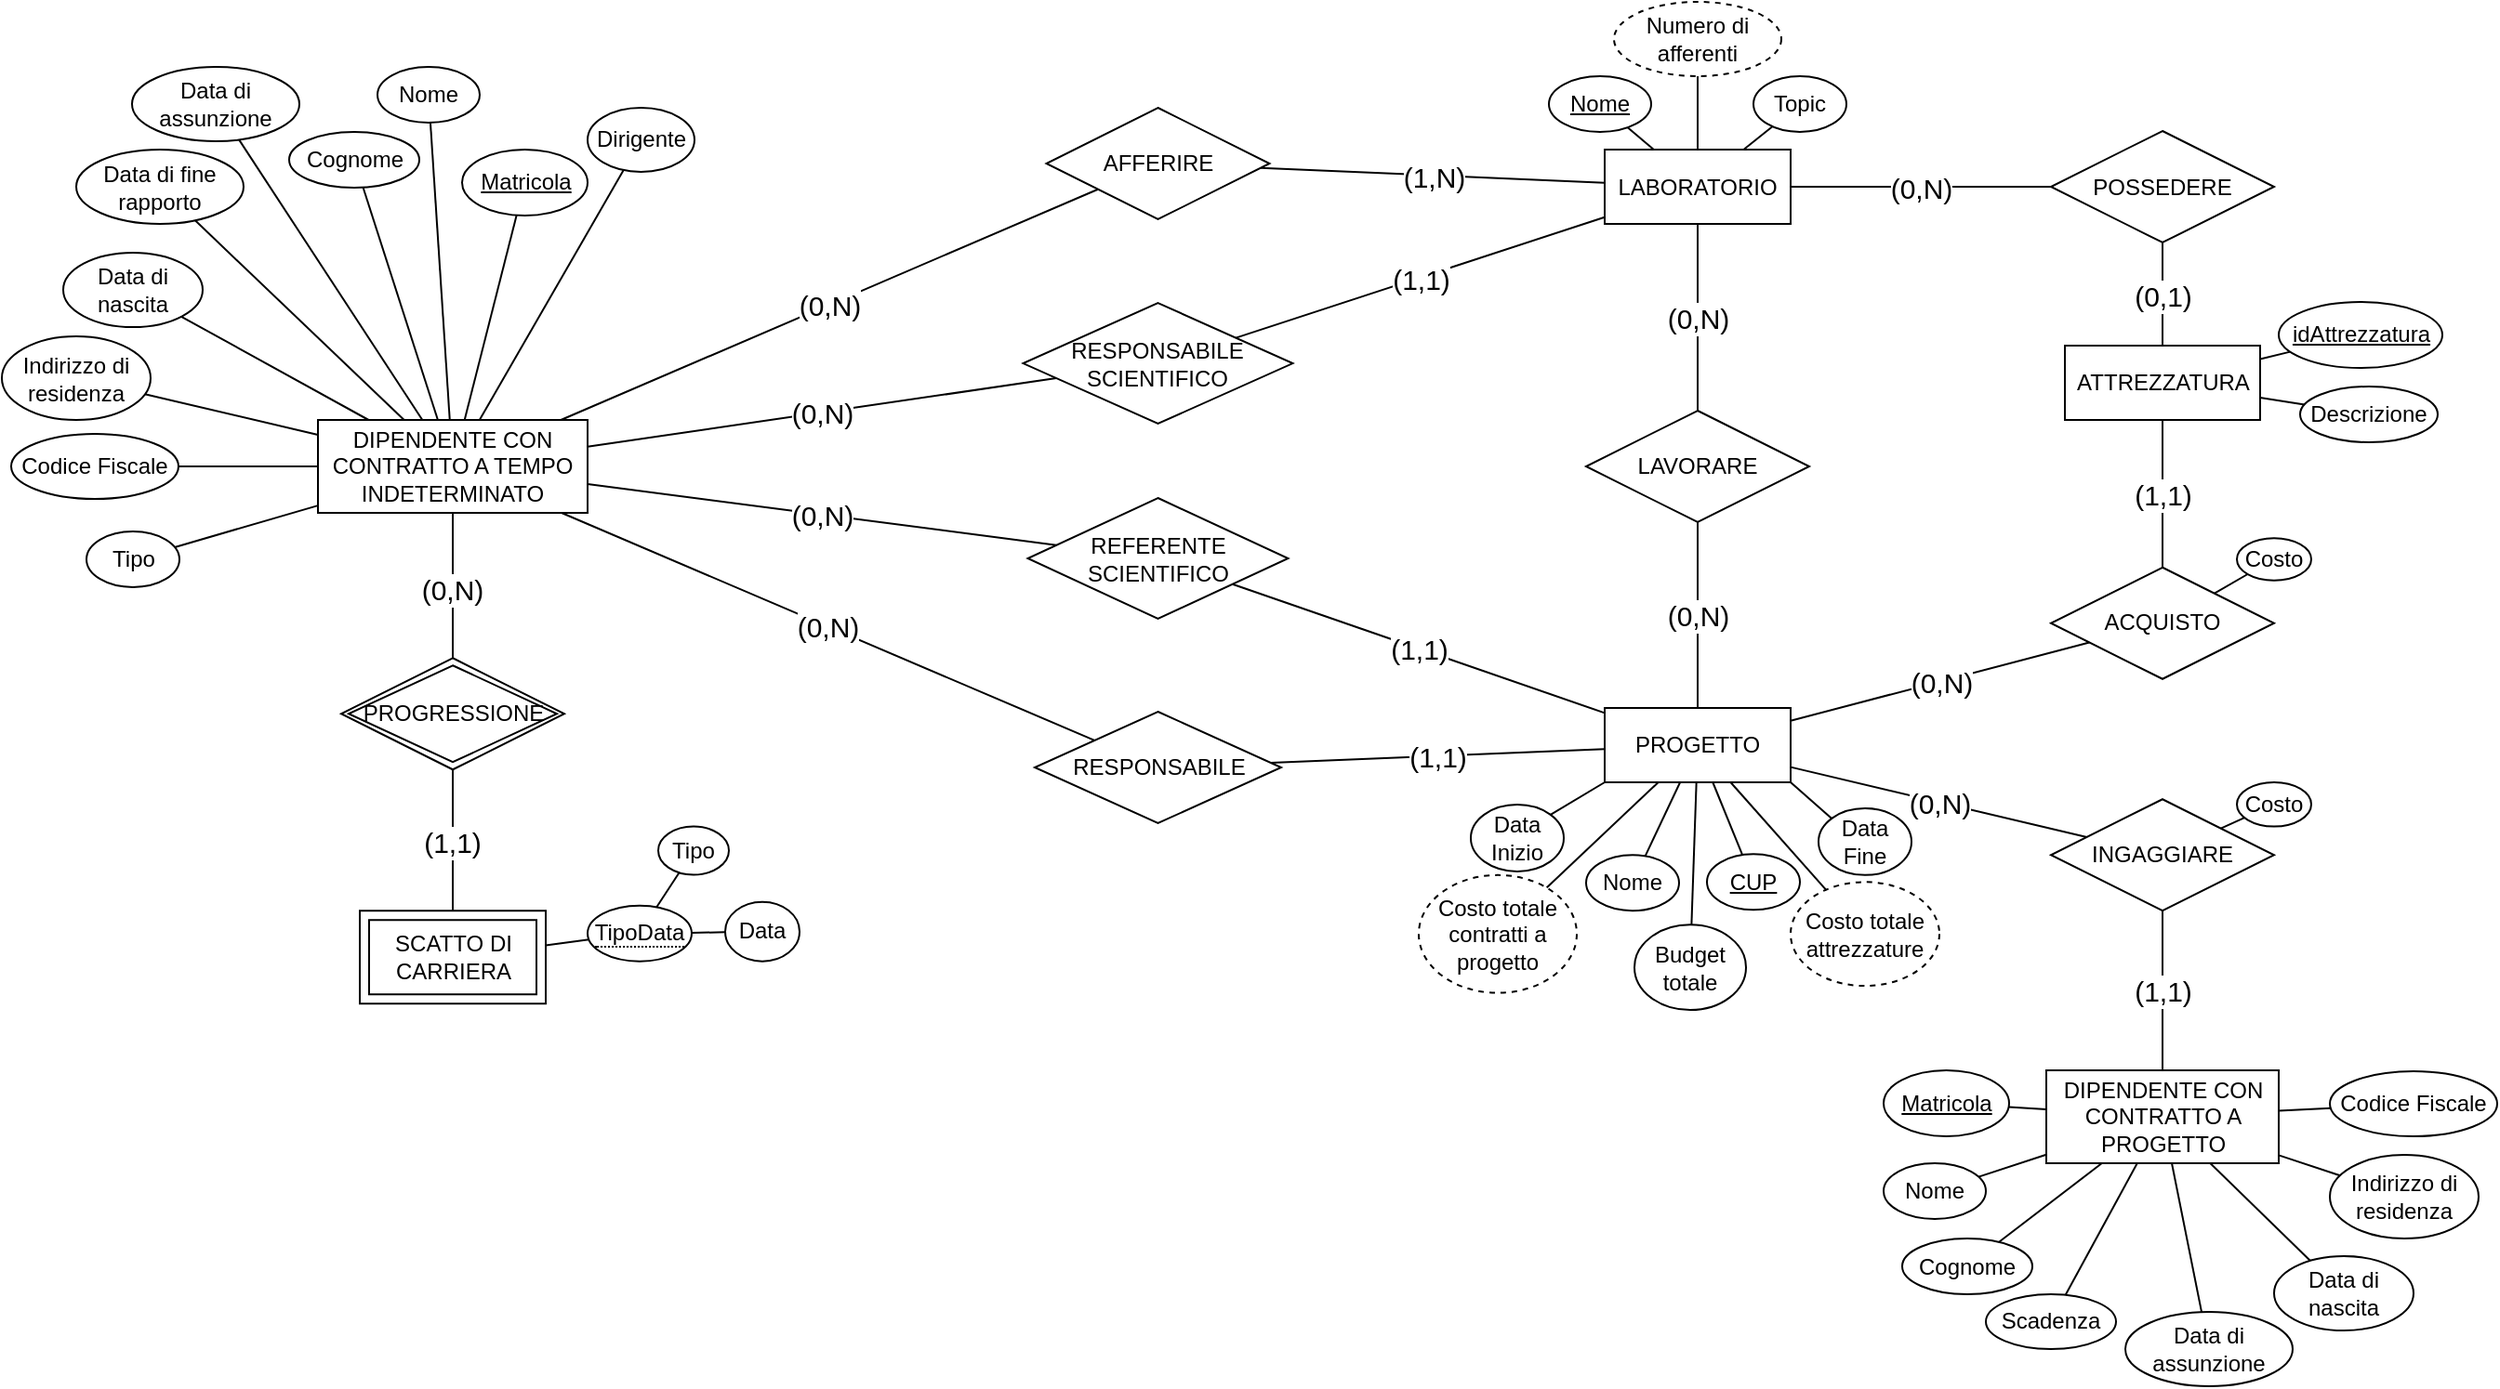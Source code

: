 <mxfile version="21.1.2" type="device">
  <diagram id="R2lEEEUBdFMjLlhIrx00" name="Page-1">
    <mxGraphModel dx="1434" dy="694" grid="1" gridSize="10" guides="1" tooltips="1" connect="1" arrows="1" fold="1" page="1" pageScale="1" pageWidth="4681" pageHeight="3300" math="0" shadow="0" extFonts="Permanent Marker^https://fonts.googleapis.com/css?family=Permanent+Marker">
      <root>
        <mxCell id="0" />
        <mxCell id="1" parent="0" />
        <mxCell id="_95HaCZj7kEmO_-Ej9oM-2" style="rounded=0;orthogonalLoop=1;jettySize=auto;html=1;endArrow=none;endFill=0;" parent="1" source="p6a2lpNsb23wbsDSrPYJ-4" target="p6a2lpNsb23wbsDSrPYJ-42" edge="1">
          <mxGeometry relative="1" as="geometry">
            <mxPoint x="1102.941" y="948.971" as="targetPoint" />
          </mxGeometry>
        </mxCell>
        <mxCell id="ZhoNlxs8z5tJ97vMdKTO-16" value="(0,N)" style="edgeLabel;html=1;align=center;verticalAlign=middle;resizable=0;points=[];fontSize=15;" parent="_95HaCZj7kEmO_-Ej9oM-2" vertex="1" connectable="0">
          <mxGeometry relative="1" as="geometry">
            <mxPoint as="offset" />
          </mxGeometry>
        </mxCell>
        <mxCell id="vRO0Q28Mp83TLVx15mAG-17" style="rounded=0;orthogonalLoop=1;jettySize=auto;html=1;endArrow=none;endFill=0;" parent="1" source="p6a2lpNsb23wbsDSrPYJ-4" target="vRO0Q28Mp83TLVx15mAG-16" edge="1">
          <mxGeometry relative="1" as="geometry" />
        </mxCell>
        <mxCell id="vRO0Q28Mp83TLVx15mAG-23" style="edgeStyle=none;rounded=0;orthogonalLoop=1;jettySize=auto;html=1;endArrow=none;endFill=0;" parent="1" source="p6a2lpNsb23wbsDSrPYJ-4" target="vRO0Q28Mp83TLVx15mAG-21" edge="1">
          <mxGeometry relative="1" as="geometry" />
        </mxCell>
        <mxCell id="p6a2lpNsb23wbsDSrPYJ-4" value="DIPENDENTE CON CONTRATTO A TEMPO INDETERMINATO" style="whiteSpace=wrap;html=1;align=center;" parent="1" vertex="1">
          <mxGeometry x="770" y="800" width="145" height="50" as="geometry" />
        </mxCell>
        <mxCell id="_odPnjnjdidZO_59l2Cy-13" style="rounded=0;orthogonalLoop=1;jettySize=auto;html=1;endArrow=none;endFill=0;" parent="1" source="p6a2lpNsb23wbsDSrPYJ-29" target="_odPnjnjdidZO_59l2Cy-12" edge="1">
          <mxGeometry relative="1" as="geometry" />
        </mxCell>
        <mxCell id="ZhoNlxs8z5tJ97vMdKTO-31" value="(0,N)" style="edgeLabel;html=1;align=center;verticalAlign=middle;resizable=0;points=[];fontSize=15;" parent="_odPnjnjdidZO_59l2Cy-13" vertex="1" connectable="0">
          <mxGeometry relative="1" as="geometry">
            <mxPoint as="offset" />
          </mxGeometry>
        </mxCell>
        <mxCell id="dKj6kbxtWGPGnStUn3qP-33" style="edgeStyle=none;rounded=0;orthogonalLoop=1;jettySize=auto;html=1;endArrow=none;endFill=0;" parent="1" source="p6a2lpNsb23wbsDSrPYJ-29" target="vRO0Q28Mp83TLVx15mAG-26" edge="1">
          <mxGeometry relative="1" as="geometry" />
        </mxCell>
        <mxCell id="dKj6kbxtWGPGnStUn3qP-42" style="edgeStyle=none;rounded=0;orthogonalLoop=1;jettySize=auto;html=1;endArrow=none;endFill=0;" parent="1" source="p6a2lpNsb23wbsDSrPYJ-29" target="p6a2lpNsb23wbsDSrPYJ-79" edge="1">
          <mxGeometry relative="1" as="geometry" />
        </mxCell>
        <mxCell id="ZhoNlxs8z5tJ97vMdKTO-20" value="(0,N)" style="edgeLabel;html=1;align=center;verticalAlign=middle;resizable=0;points=[];fontSize=15;" parent="dKj6kbxtWGPGnStUn3qP-42" vertex="1" connectable="0">
          <mxGeometry relative="1" as="geometry">
            <mxPoint as="offset" />
          </mxGeometry>
        </mxCell>
        <mxCell id="p6a2lpNsb23wbsDSrPYJ-29" value="LABORATORIO" style="whiteSpace=wrap;html=1;align=center;" parent="1" vertex="1">
          <mxGeometry x="1462" y="654.5" width="100" height="40" as="geometry" />
        </mxCell>
        <mxCell id="p6a2lpNsb23wbsDSrPYJ-76" style="rounded=0;orthogonalLoop=1;jettySize=auto;html=1;endArrow=none;endFill=0;" parent="1" source="p6a2lpNsb23wbsDSrPYJ-33" target="p6a2lpNsb23wbsDSrPYJ-55" edge="1">
          <mxGeometry relative="1" as="geometry" />
        </mxCell>
        <mxCell id="ZhoNlxs8z5tJ97vMdKTO-37" value="(1,1)" style="edgeLabel;html=1;align=center;verticalAlign=middle;resizable=0;points=[];fontSize=15;" parent="p6a2lpNsb23wbsDSrPYJ-76" vertex="1" connectable="0">
          <mxGeometry relative="1" as="geometry">
            <mxPoint as="offset" />
          </mxGeometry>
        </mxCell>
        <mxCell id="_odPnjnjdidZO_59l2Cy-10" style="edgeStyle=none;rounded=0;orthogonalLoop=1;jettySize=auto;html=1;endArrow=none;endFill=0;" parent="1" source="p6a2lpNsb23wbsDSrPYJ-33" target="8-fr8Nu_zSfX9m5VkCKg-1" edge="1">
          <mxGeometry relative="1" as="geometry">
            <mxPoint x="1549.387" y="975.312" as="targetPoint" />
          </mxGeometry>
        </mxCell>
        <mxCell id="_odPnjnjdidZO_59l2Cy-11" style="edgeStyle=none;rounded=0;orthogonalLoop=1;jettySize=auto;html=1;endArrow=none;endFill=0;" parent="1" source="p6a2lpNsb23wbsDSrPYJ-33" target="p6a2lpNsb23wbsDSrPYJ-48" edge="1">
          <mxGeometry relative="1" as="geometry" />
        </mxCell>
        <mxCell id="14yIhOZ6d_c_OQIJvQoe-4" style="edgeStyle=none;rounded=0;orthogonalLoop=1;jettySize=auto;html=1;exitX=1;exitY=1;exitDx=0;exitDy=0;entryX=0;entryY=0;entryDx=0;entryDy=0;endArrow=none;endFill=0;" parent="1" source="p6a2lpNsb23wbsDSrPYJ-33" target="14yIhOZ6d_c_OQIJvQoe-3" edge="1">
          <mxGeometry relative="1" as="geometry" />
        </mxCell>
        <mxCell id="p6a2lpNsb23wbsDSrPYJ-33" value="PROGETTO" style="whiteSpace=wrap;html=1;align=center;" parent="1" vertex="1">
          <mxGeometry x="1462" y="955.0" width="100" height="40" as="geometry" />
        </mxCell>
        <mxCell id="p6a2lpNsb23wbsDSrPYJ-36" style="edgeStyle=none;rounded=0;orthogonalLoop=1;jettySize=auto;html=1;endArrow=none;endFill=0;" parent="1" source="p6a2lpNsb23wbsDSrPYJ-35" target="p6a2lpNsb23wbsDSrPYJ-29" edge="1">
          <mxGeometry relative="1" as="geometry" />
        </mxCell>
        <mxCell id="p6a2lpNsb23wbsDSrPYJ-35" value="Topic" style="ellipse;whiteSpace=wrap;html=1;align=center;" parent="1" vertex="1">
          <mxGeometry x="1542" y="615" width="50" height="30" as="geometry" />
        </mxCell>
        <mxCell id="p6a2lpNsb23wbsDSrPYJ-40" style="rounded=0;orthogonalLoop=1;jettySize=auto;html=1;endArrow=none;endFill=0;" parent="1" source="p6a2lpNsb23wbsDSrPYJ-37" target="p6a2lpNsb23wbsDSrPYJ-29" edge="1">
          <mxGeometry relative="1" as="geometry" />
        </mxCell>
        <mxCell id="ZhoNlxs8z5tJ97vMdKTO-35" value="(1,1)" style="edgeLabel;html=1;align=center;verticalAlign=middle;resizable=0;points=[];fontSize=15;" parent="p6a2lpNsb23wbsDSrPYJ-40" vertex="1" connectable="0">
          <mxGeometry relative="1" as="geometry">
            <mxPoint as="offset" />
          </mxGeometry>
        </mxCell>
        <mxCell id="p6a2lpNsb23wbsDSrPYJ-37" value="RESPONSABILE&lt;br&gt;SCIENTIFICO" style="shape=rhombus;perimeter=rhombusPerimeter;whiteSpace=wrap;html=1;align=center;" parent="1" vertex="1">
          <mxGeometry x="1149.25" y="737.05" width="145" height="64.95" as="geometry" />
        </mxCell>
        <mxCell id="p6a2lpNsb23wbsDSrPYJ-39" style="edgeStyle=none;rounded=0;orthogonalLoop=1;jettySize=auto;html=1;endArrow=none;endFill=0;" parent="1" source="p6a2lpNsb23wbsDSrPYJ-4" target="p6a2lpNsb23wbsDSrPYJ-37" edge="1">
          <mxGeometry relative="1" as="geometry">
            <mxPoint x="1580.0" y="928" as="targetPoint" />
            <mxPoint x="1130" y="822.197" as="sourcePoint" />
          </mxGeometry>
        </mxCell>
        <mxCell id="ZhoNlxs8z5tJ97vMdKTO-34" value="&lt;font style=&quot;font-size: 15px;&quot;&gt;(0,N)&lt;/font&gt;" style="edgeLabel;html=1;align=center;verticalAlign=middle;resizable=0;points=[];fontSize=9;" parent="p6a2lpNsb23wbsDSrPYJ-39" vertex="1" connectable="0">
          <mxGeometry relative="1" as="geometry">
            <mxPoint as="offset" />
          </mxGeometry>
        </mxCell>
        <mxCell id="p6a2lpNsb23wbsDSrPYJ-44" style="rounded=0;orthogonalLoop=1;jettySize=auto;html=1;endArrow=none;endFill=0;" parent="1" source="p6a2lpNsb23wbsDSrPYJ-42" target="p6a2lpNsb23wbsDSrPYJ-29" edge="1">
          <mxGeometry relative="1" as="geometry">
            <mxPoint x="1628" y="865" as="sourcePoint" />
          </mxGeometry>
        </mxCell>
        <mxCell id="ZhoNlxs8z5tJ97vMdKTO-17" value="(1,N)" style="edgeLabel;html=1;align=center;verticalAlign=middle;resizable=0;points=[];fontSize=15;" parent="p6a2lpNsb23wbsDSrPYJ-44" vertex="1" connectable="0">
          <mxGeometry relative="1" as="geometry">
            <mxPoint as="offset" />
          </mxGeometry>
        </mxCell>
        <mxCell id="p6a2lpNsb23wbsDSrPYJ-42" value="AFFERIRE" style="shape=rhombus;perimeter=rhombusPerimeter;whiteSpace=wrap;html=1;align=center;" parent="1" vertex="1">
          <mxGeometry x="1161.75" y="632" width="120" height="60" as="geometry" />
        </mxCell>
        <mxCell id="p6a2lpNsb23wbsDSrPYJ-48" value="Nome" style="ellipse;whiteSpace=wrap;html=1;align=center;" parent="1" vertex="1">
          <mxGeometry x="1452" y="1034.12" width="50" height="30" as="geometry" />
        </mxCell>
        <mxCell id="p6a2lpNsb23wbsDSrPYJ-53" style="rounded=0;orthogonalLoop=1;jettySize=auto;html=1;endArrow=none;endFill=0;" parent="1" source="p6a2lpNsb23wbsDSrPYJ-51" target="p6a2lpNsb23wbsDSrPYJ-4" edge="1">
          <mxGeometry relative="1" as="geometry">
            <mxPoint x="605.0" y="1163.25" as="targetPoint" />
          </mxGeometry>
        </mxCell>
        <mxCell id="ZhoNlxs8z5tJ97vMdKTO-38" value="(0,N)" style="edgeLabel;html=1;align=center;verticalAlign=middle;resizable=0;points=[];fontSize=15;" parent="p6a2lpNsb23wbsDSrPYJ-53" vertex="1" connectable="0">
          <mxGeometry relative="1" as="geometry">
            <mxPoint as="offset" />
          </mxGeometry>
        </mxCell>
        <mxCell id="p6a2lpNsb23wbsDSrPYJ-51" value="RESPONSABILE" style="shape=rhombus;perimeter=rhombusPerimeter;whiteSpace=wrap;html=1;align=center;" parent="1" vertex="1">
          <mxGeometry x="1155.5" y="957" width="132.5" height="60" as="geometry" />
        </mxCell>
        <mxCell id="p6a2lpNsb23wbsDSrPYJ-55" value="REFERENTE SCIENTIFICO" style="shape=rhombus;perimeter=rhombusPerimeter;whiteSpace=wrap;html=1;align=center;" parent="1" vertex="1">
          <mxGeometry x="1151.75" y="842" width="140" height="65" as="geometry" />
        </mxCell>
        <mxCell id="p6a2lpNsb23wbsDSrPYJ-75" style="rounded=0;orthogonalLoop=1;jettySize=auto;html=1;endArrow=none;endFill=0;" parent="1" source="p6a2lpNsb23wbsDSrPYJ-4" target="p6a2lpNsb23wbsDSrPYJ-55" edge="1">
          <mxGeometry relative="1" as="geometry">
            <mxPoint x="1219.327" y="973.25" as="sourcePoint" />
          </mxGeometry>
        </mxCell>
        <mxCell id="ZhoNlxs8z5tJ97vMdKTO-36" value="(0,N)" style="edgeLabel;html=1;align=center;verticalAlign=middle;resizable=0;points=[];fontSize=15;" parent="p6a2lpNsb23wbsDSrPYJ-75" vertex="1" connectable="0">
          <mxGeometry relative="1" as="geometry">
            <mxPoint as="offset" />
          </mxGeometry>
        </mxCell>
        <mxCell id="p6a2lpNsb23wbsDSrPYJ-65" style="edgeStyle=none;rounded=0;orthogonalLoop=1;jettySize=auto;html=1;endArrow=none;endFill=0;" parent="1" edge="1">
          <mxGeometry relative="1" as="geometry">
            <mxPoint x="1762" y="800" as="targetPoint" />
            <mxPoint x="1762" y="879.38" as="sourcePoint" />
          </mxGeometry>
        </mxCell>
        <mxCell id="dKj6kbxtWGPGnStUn3qP-14" value="(1,1)" style="edgeLabel;html=1;align=center;verticalAlign=middle;resizable=0;points=[];fontSize=15;" parent="p6a2lpNsb23wbsDSrPYJ-65" vertex="1" connectable="0">
          <mxGeometry relative="1" as="geometry">
            <mxPoint as="offset" />
          </mxGeometry>
        </mxCell>
        <mxCell id="p6a2lpNsb23wbsDSrPYJ-63" value="ACQUISTO" style="shape=rhombus;perimeter=rhombusPerimeter;whiteSpace=wrap;html=1;align=center;" parent="1" vertex="1">
          <mxGeometry x="1702" y="879.38" width="120" height="60" as="geometry" />
        </mxCell>
        <mxCell id="p6a2lpNsb23wbsDSrPYJ-78" style="rounded=0;orthogonalLoop=1;jettySize=auto;html=1;endArrow=none;endFill=0;" parent="1" source="p6a2lpNsb23wbsDSrPYJ-77" target="p6a2lpNsb23wbsDSrPYJ-29" edge="1">
          <mxGeometry relative="1" as="geometry" />
        </mxCell>
        <mxCell id="p6a2lpNsb23wbsDSrPYJ-77" value="Numero di afferenti" style="ellipse;whiteSpace=wrap;html=1;align=center;dashed=1;" parent="1" vertex="1">
          <mxGeometry x="1467" y="575" width="90" height="40" as="geometry" />
        </mxCell>
        <mxCell id="dKj6kbxtWGPGnStUn3qP-43" style="edgeStyle=none;rounded=0;orthogonalLoop=1;jettySize=auto;html=1;endArrow=none;endFill=0;" parent="1" source="p6a2lpNsb23wbsDSrPYJ-79" target="p6a2lpNsb23wbsDSrPYJ-33" edge="1">
          <mxGeometry relative="1" as="geometry" />
        </mxCell>
        <mxCell id="ZhoNlxs8z5tJ97vMdKTO-21" value="(0,N)" style="edgeLabel;html=1;align=center;verticalAlign=middle;resizable=0;points=[];fontSize=15;" parent="dKj6kbxtWGPGnStUn3qP-43" vertex="1" connectable="0">
          <mxGeometry relative="1" as="geometry">
            <mxPoint as="offset" />
          </mxGeometry>
        </mxCell>
        <mxCell id="p6a2lpNsb23wbsDSrPYJ-79" value="LAVORARE" style="shape=rhombus;perimeter=rhombusPerimeter;whiteSpace=wrap;html=1;align=center;" parent="1" vertex="1">
          <mxGeometry x="1452" y="795.0" width="120" height="60" as="geometry" />
        </mxCell>
        <mxCell id="p6a2lpNsb23wbsDSrPYJ-86" style="edgeStyle=none;rounded=0;orthogonalLoop=1;jettySize=auto;html=1;endArrow=none;endFill=0;" parent="1" source="p6a2lpNsb23wbsDSrPYJ-33" target="p6a2lpNsb23wbsDSrPYJ-63" edge="1">
          <mxGeometry relative="1" as="geometry">
            <mxPoint x="2147.417" y="960" as="sourcePoint" />
          </mxGeometry>
        </mxCell>
        <mxCell id="dKj6kbxtWGPGnStUn3qP-15" value="(0,N)" style="edgeLabel;html=1;align=center;verticalAlign=middle;resizable=0;points=[];fontSize=15;" parent="p6a2lpNsb23wbsDSrPYJ-86" vertex="1" connectable="0">
          <mxGeometry relative="1" as="geometry">
            <mxPoint as="offset" />
          </mxGeometry>
        </mxCell>
        <mxCell id="dKj6kbxtWGPGnStUn3qP-37" style="edgeStyle=none;rounded=0;orthogonalLoop=1;jettySize=auto;html=1;endArrow=none;endFill=0;" parent="1" source="p6a2lpNsb23wbsDSrPYJ-89" target="dKj6kbxtWGPGnStUn3qP-36" edge="1">
          <mxGeometry relative="1" as="geometry" />
        </mxCell>
        <mxCell id="k3N_wTp91LTk4jXmbPv4-2" style="rounded=0;orthogonalLoop=1;jettySize=auto;html=1;endArrow=none;endFill=0;" parent="1" source="p6a2lpNsb23wbsDSrPYJ-89" target="CdOiQcpWH8JI_h0p1kmb-4" edge="1">
          <mxGeometry relative="1" as="geometry">
            <mxPoint x="1830.746" y="756.467" as="targetPoint" />
          </mxGeometry>
        </mxCell>
        <mxCell id="p6a2lpNsb23wbsDSrPYJ-89" value="ATTREZZATURA" style="whiteSpace=wrap;html=1;align=center;" parent="1" vertex="1">
          <mxGeometry x="1709.5" y="760" width="105" height="40" as="geometry" />
        </mxCell>
        <mxCell id="_odPnjnjdidZO_59l2Cy-7" style="edgeStyle=none;rounded=0;orthogonalLoop=1;jettySize=auto;html=1;endArrow=none;endFill=0;" parent="1" source="_odPnjnjdidZO_59l2Cy-4" target="p6a2lpNsb23wbsDSrPYJ-4" edge="1">
          <mxGeometry relative="1" as="geometry" />
        </mxCell>
        <mxCell id="_odPnjnjdidZO_59l2Cy-4" value="PROGRESSIONE" style="shape=rhombus;double=1;perimeter=rhombusPerimeter;whiteSpace=wrap;html=1;align=center;" parent="1" vertex="1">
          <mxGeometry x="782.5" y="928.13" width="120" height="60" as="geometry" />
        </mxCell>
        <mxCell id="_odPnjnjdidZO_59l2Cy-6" style="edgeStyle=none;rounded=0;orthogonalLoop=1;jettySize=auto;html=1;endArrow=none;endFill=0;" parent="1" source="_odPnjnjdidZO_59l2Cy-5" target="_odPnjnjdidZO_59l2Cy-4" edge="1">
          <mxGeometry relative="1" as="geometry">
            <mxPoint x="277.75" y="1078" as="targetPoint" />
          </mxGeometry>
        </mxCell>
        <mxCell id="dKj6kbxtWGPGnStUn3qP-25" style="edgeStyle=none;rounded=0;orthogonalLoop=1;jettySize=auto;html=1;endArrow=none;endFill=0;" parent="1" source="fsFNiVOwS3XPQtGiFpz3-1" target="fsFNiVOwS3XPQtGiFpz3-4" edge="1">
          <mxGeometry relative="1" as="geometry">
            <mxPoint x="970.41" y="1136.139" as="targetPoint" />
          </mxGeometry>
        </mxCell>
        <mxCell id="a0Udhk-8Rtg97vlyXmhq-3" style="rounded=0;orthogonalLoop=1;jettySize=auto;html=1;endArrow=none;endFill=0;" parent="1" source="fsFNiVOwS3XPQtGiFpz3-1" target="fsFNiVOwS3XPQtGiFpz3-3" edge="1">
          <mxGeometry relative="1" as="geometry">
            <mxPoint x="921.906" y="1079.844" as="targetPoint" />
          </mxGeometry>
        </mxCell>
        <mxCell id="_odPnjnjdidZO_59l2Cy-5" value="SCATTO DI CARRIERA" style="shape=ext;margin=3;double=1;whiteSpace=wrap;html=1;align=center;" parent="1" vertex="1">
          <mxGeometry x="792.5" y="1064.12" width="100" height="50" as="geometry" />
        </mxCell>
        <mxCell id="_odPnjnjdidZO_59l2Cy-9" value="Scadenza" style="ellipse;whiteSpace=wrap;html=1;align=center;" parent="1" vertex="1">
          <mxGeometry x="1667" y="1270.5" width="70" height="29.5" as="geometry" />
        </mxCell>
        <mxCell id="_odPnjnjdidZO_59l2Cy-14" style="edgeStyle=none;rounded=0;orthogonalLoop=1;jettySize=auto;html=1;endArrow=none;endFill=0;" parent="1" source="_odPnjnjdidZO_59l2Cy-12" target="p6a2lpNsb23wbsDSrPYJ-89" edge="1">
          <mxGeometry relative="1" as="geometry">
            <mxPoint x="1847" y="209.25" as="sourcePoint" />
          </mxGeometry>
        </mxCell>
        <mxCell id="ZhoNlxs8z5tJ97vMdKTO-32" value="(0,1)" style="edgeLabel;html=1;align=center;verticalAlign=middle;resizable=0;points=[];fontSize=15;" parent="_odPnjnjdidZO_59l2Cy-14" vertex="1" connectable="0">
          <mxGeometry relative="1" as="geometry">
            <mxPoint as="offset" />
          </mxGeometry>
        </mxCell>
        <mxCell id="_odPnjnjdidZO_59l2Cy-12" value="POSSEDERE" style="shape=rhombus;perimeter=rhombusPerimeter;whiteSpace=wrap;html=1;align=center;" parent="1" vertex="1">
          <mxGeometry x="1702" y="644.5" width="120" height="60" as="geometry" />
        </mxCell>
        <mxCell id="_odPnjnjdidZO_59l2Cy-22" style="edgeStyle=none;rounded=0;orthogonalLoop=1;jettySize=auto;html=1;endArrow=none;endFill=0;" parent="1" source="_odPnjnjdidZO_59l2Cy-18" target="p6a2lpNsb23wbsDSrPYJ-33" edge="1">
          <mxGeometry relative="1" as="geometry" />
        </mxCell>
        <mxCell id="_odPnjnjdidZO_59l2Cy-18" value="Budget totale" style="ellipse;whiteSpace=wrap;html=1;align=center;" parent="1" vertex="1">
          <mxGeometry x="1478" y="1071.63" width="60" height="45.88" as="geometry" />
        </mxCell>
        <mxCell id="_odPnjnjdidZO_59l2Cy-21" style="edgeStyle=none;rounded=0;orthogonalLoop=1;jettySize=auto;html=1;endArrow=none;endFill=0;" parent="1" source="_odPnjnjdidZO_59l2Cy-20" target="p6a2lpNsb23wbsDSrPYJ-33" edge="1">
          <mxGeometry relative="1" as="geometry" />
        </mxCell>
        <mxCell id="_odPnjnjdidZO_59l2Cy-20" value="Costo totale attrezzature" style="ellipse;whiteSpace=wrap;html=1;align=center;dashed=1;" parent="1" vertex="1">
          <mxGeometry x="1562" y="1048.68" width="80" height="55.88" as="geometry" />
        </mxCell>
        <mxCell id="_odPnjnjdidZO_59l2Cy-24" style="edgeStyle=none;rounded=0;orthogonalLoop=1;jettySize=auto;html=1;endArrow=none;endFill=0;" parent="1" source="_odPnjnjdidZO_59l2Cy-23" target="p6a2lpNsb23wbsDSrPYJ-33" edge="1">
          <mxGeometry relative="1" as="geometry" />
        </mxCell>
        <mxCell id="_odPnjnjdidZO_59l2Cy-23" value="Costo totale contratti a progetto" style="ellipse;whiteSpace=wrap;html=1;align=center;dashed=1;" parent="1" vertex="1">
          <mxGeometry x="1362" y="1044.93" width="85" height="63.38" as="geometry" />
        </mxCell>
        <mxCell id="_odPnjnjdidZO_59l2Cy-28" style="edgeStyle=none;rounded=0;orthogonalLoop=1;jettySize=auto;html=1;endArrow=none;endFill=0;" parent="1" source="_odPnjnjdidZO_59l2Cy-25" target="p6a2lpNsb23wbsDSrPYJ-63" edge="1">
          <mxGeometry relative="1" as="geometry" />
        </mxCell>
        <mxCell id="_odPnjnjdidZO_59l2Cy-25" value="Costo" style="ellipse;whiteSpace=wrap;html=1;align=center;" parent="1" vertex="1">
          <mxGeometry x="1802" y="863.63" width="40" height="22.75" as="geometry" />
        </mxCell>
        <mxCell id="8-fr8Nu_zSfX9m5VkCKg-1" value="CUP" style="ellipse;whiteSpace=wrap;html=1;align=center;fontStyle=4;" parent="1" vertex="1">
          <mxGeometry x="1517" y="1033.68" width="50" height="30" as="geometry" />
        </mxCell>
        <mxCell id="6auAX7VVO3J0U_gMkRyT-3" style="rounded=0;orthogonalLoop=1;jettySize=auto;html=1;endArrow=none;endFill=0;" parent="1" source="6auAX7VVO3J0U_gMkRyT-2" target="_odPnjnjdidZO_59l2Cy-9" edge="1">
          <mxGeometry relative="1" as="geometry" />
        </mxCell>
        <mxCell id="6auAX7VVO3J0U_gMkRyT-2" value="DIPENDENTE CON CONTRATTO A PROGETTO" style="whiteSpace=wrap;html=1;align=center;" parent="1" vertex="1">
          <mxGeometry x="1699.5" y="1150" width="125" height="50" as="geometry" />
        </mxCell>
        <mxCell id="6auAX7VVO3J0U_gMkRyT-5" style="edgeStyle=none;rounded=0;orthogonalLoop=1;jettySize=auto;html=1;endArrow=none;endFill=0;" parent="1" source="6auAX7VVO3J0U_gMkRyT-14" target="6auAX7VVO3J0U_gMkRyT-2" edge="1">
          <mxGeometry relative="1" as="geometry">
            <mxPoint x="1582.086" y="472.043" as="sourcePoint" />
          </mxGeometry>
        </mxCell>
        <mxCell id="dKj6kbxtWGPGnStUn3qP-13" value="(1,1)" style="edgeLabel;html=1;align=center;verticalAlign=middle;resizable=0;points=[];fontSize=15;" parent="6auAX7VVO3J0U_gMkRyT-5" vertex="1" connectable="0">
          <mxGeometry relative="1" as="geometry">
            <mxPoint as="offset" />
          </mxGeometry>
        </mxCell>
        <mxCell id="dKj6kbxtWGPGnStUn3qP-18" style="rounded=0;orthogonalLoop=1;jettySize=auto;html=1;endArrow=none;endFill=0;" parent="1" source="6auAX7VVO3J0U_gMkRyT-2" target="dKj6kbxtWGPGnStUn3qP-17" edge="1">
          <mxGeometry relative="1" as="geometry">
            <mxPoint x="1967" y="1045.421" as="sourcePoint" />
          </mxGeometry>
        </mxCell>
        <mxCell id="dKj6kbxtWGPGnStUn3qP-20" style="edgeStyle=none;rounded=0;orthogonalLoop=1;jettySize=auto;html=1;endArrow=none;endFill=0;" parent="1" source="6auAX7VVO3J0U_gMkRyT-2" target="dKj6kbxtWGPGnStUn3qP-19" edge="1">
          <mxGeometry relative="1" as="geometry">
            <mxPoint x="1967" y="1023.845" as="sourcePoint" />
          </mxGeometry>
        </mxCell>
        <mxCell id="dKj6kbxtWGPGnStUn3qP-22" style="edgeStyle=none;rounded=0;orthogonalLoop=1;jettySize=auto;html=1;endArrow=none;endFill=0;" parent="1" source="6auAX7VVO3J0U_gMkRyT-2" target="dKj6kbxtWGPGnStUn3qP-21" edge="1">
          <mxGeometry relative="1" as="geometry">
            <mxPoint x="2002.794" y="1019.88" as="sourcePoint" />
          </mxGeometry>
        </mxCell>
        <mxCell id="dKj6kbxtWGPGnStUn3qP-30" style="edgeStyle=none;rounded=0;orthogonalLoop=1;jettySize=auto;html=1;endArrow=none;endFill=0;" parent="1" source="6auAX7VVO3J0U_gMkRyT-2" target="a0Udhk-8Rtg97vlyXmhq-5" edge="1">
          <mxGeometry relative="1" as="geometry">
            <mxPoint x="2066.384" y="1019.88" as="sourcePoint" />
            <mxPoint x="2070.154" y="1097.299" as="targetPoint" />
          </mxGeometry>
        </mxCell>
        <mxCell id="ZhoNlxs8z5tJ97vMdKTO-10" style="rounded=0;orthogonalLoop=1;jettySize=auto;html=1;fontSize=12;endArrow=none;endFill=0;" parent="1" source="p6a2lpNsb23wbsDSrPYJ-4" target="ZhoNlxs8z5tJ97vMdKTO-9" edge="1">
          <mxGeometry relative="1" as="geometry" />
        </mxCell>
        <mxCell id="BUNm7TOzZH783pOvne7h-2" style="rounded=0;orthogonalLoop=1;jettySize=auto;html=1;endArrow=none;endFill=0;" parent="1" source="6auAX7VVO3J0U_gMkRyT-2" target="BUNm7TOzZH783pOvne7h-1" edge="1">
          <mxGeometry relative="1" as="geometry">
            <mxPoint x="2059.175" y="1059.88" as="sourcePoint" />
          </mxGeometry>
        </mxCell>
        <mxCell id="6auAX7VVO3J0U_gMkRyT-15" style="rounded=0;orthogonalLoop=1;jettySize=auto;html=1;endArrow=none;endFill=0;" parent="1" source="6auAX7VVO3J0U_gMkRyT-14" target="p6a2lpNsb23wbsDSrPYJ-33" edge="1">
          <mxGeometry relative="1" as="geometry">
            <mxPoint x="2178.667" y="960" as="targetPoint" />
          </mxGeometry>
        </mxCell>
        <mxCell id="dKj6kbxtWGPGnStUn3qP-12" value="(0,N)" style="edgeLabel;html=1;align=center;verticalAlign=middle;resizable=0;points=[];fontSize=15;labelPosition=center;verticalLabelPosition=middle;" parent="6auAX7VVO3J0U_gMkRyT-15" vertex="1" connectable="0">
          <mxGeometry relative="1" as="geometry">
            <mxPoint as="offset" />
          </mxGeometry>
        </mxCell>
        <mxCell id="dKj6kbxtWGPGnStUn3qP-35" style="edgeStyle=none;rounded=0;orthogonalLoop=1;jettySize=auto;html=1;endArrow=none;endFill=0;" parent="1" source="6auAX7VVO3J0U_gMkRyT-14" target="dKj6kbxtWGPGnStUn3qP-34" edge="1">
          <mxGeometry relative="1" as="geometry" />
        </mxCell>
        <mxCell id="6auAX7VVO3J0U_gMkRyT-14" value="INGAGGIARE" style="shape=rhombus;perimeter=rhombusPerimeter;whiteSpace=wrap;html=1;align=center;" parent="1" vertex="1">
          <mxGeometry x="1702" y="1004.12" width="120" height="60" as="geometry" />
        </mxCell>
        <mxCell id="ZhoNlxs8z5tJ97vMdKTO-6" style="rounded=0;orthogonalLoop=1;jettySize=auto;html=1;fontSize=12;endArrow=none;endFill=0;" parent="1" source="6auAX7VVO3J0U_gMkRyT-2" target="ZhoNlxs8z5tJ97vMdKTO-5" edge="1">
          <mxGeometry relative="1" as="geometry">
            <mxPoint x="2067" y="1041.078" as="sourcePoint" />
          </mxGeometry>
        </mxCell>
        <mxCell id="ZhoNlxs8z5tJ97vMdKTO-7" style="edgeStyle=none;rounded=0;orthogonalLoop=1;jettySize=auto;html=1;fontSize=12;endArrow=none;endFill=0;" parent="1" source="6auAX7VVO3J0U_gMkRyT-2" target="ZhoNlxs8z5tJ97vMdKTO-4" edge="1">
          <mxGeometry relative="1" as="geometry">
            <mxPoint x="2032.98" y="1019.88" as="sourcePoint" />
          </mxGeometry>
        </mxCell>
        <mxCell id="dKj6kbxtWGPGnStUn3qP-17" value="Matricola" style="ellipse;whiteSpace=wrap;html=1;align=center;fontStyle=4;" parent="1" vertex="1">
          <mxGeometry x="1612" y="1150" width="67.5" height="35.5" as="geometry" />
        </mxCell>
        <mxCell id="dKj6kbxtWGPGnStUn3qP-19" value="Nome" style="ellipse;whiteSpace=wrap;html=1;align=center;" parent="1" vertex="1">
          <mxGeometry x="1612" y="1200" width="55" height="30" as="geometry" />
        </mxCell>
        <mxCell id="dKj6kbxtWGPGnStUn3qP-21" value="Cognome" style="ellipse;whiteSpace=wrap;html=1;align=center;" parent="1" vertex="1">
          <mxGeometry x="1622" y="1240.5" width="70" height="30" as="geometry" />
        </mxCell>
        <mxCell id="dKj6kbxtWGPGnStUn3qP-34" value="Costo" style="ellipse;whiteSpace=wrap;html=1;align=center;" parent="1" vertex="1">
          <mxGeometry x="1802.0" y="995" width="40" height="23.75" as="geometry" />
        </mxCell>
        <mxCell id="dKj6kbxtWGPGnStUn3qP-36" value="Descrizione" style="ellipse;whiteSpace=wrap;html=1;align=center;" parent="1" vertex="1">
          <mxGeometry x="1836" y="782" width="74" height="30" as="geometry" />
        </mxCell>
        <mxCell id="ZhoNlxs8z5tJ97vMdKTO-4" value="Codice Fiscale" style="ellipse;whiteSpace=wrap;html=1;align=center;" parent="1" vertex="1">
          <mxGeometry x="1852" y="1150.5" width="90" height="35" as="geometry" />
        </mxCell>
        <mxCell id="ZhoNlxs8z5tJ97vMdKTO-5" value="Data di assunzione" style="ellipse;whiteSpace=wrap;html=1;align=center;" parent="1" vertex="1">
          <mxGeometry x="1742" y="1280" width="90" height="40" as="geometry" />
        </mxCell>
        <mxCell id="ZhoNlxs8z5tJ97vMdKTO-9" value="Data di fine rapporto" style="ellipse;whiteSpace=wrap;html=1;align=center;labelBackgroundColor=none;fontSize=12;" parent="1" vertex="1">
          <mxGeometry x="640" y="654.5" width="90" height="40" as="geometry" />
        </mxCell>
        <mxCell id="BUNm7TOzZH783pOvne7h-1" value="Data di nascita" style="ellipse;whiteSpace=wrap;html=1;align=center;" parent="1" vertex="1">
          <mxGeometry x="1822" y="1250" width="75" height="40" as="geometry" />
        </mxCell>
        <mxCell id="vRO0Q28Mp83TLVx15mAG-1" style="rounded=0;orthogonalLoop=1;jettySize=auto;html=1;endArrow=none;endFill=0;" parent="1" source="p6a2lpNsb23wbsDSrPYJ-4" target="vRO0Q28Mp83TLVx15mAG-9" edge="1">
          <mxGeometry relative="1" as="geometry">
            <mxPoint x="1009.0" y="944.371" as="sourcePoint" />
          </mxGeometry>
        </mxCell>
        <mxCell id="vRO0Q28Mp83TLVx15mAG-2" style="edgeStyle=none;rounded=0;orthogonalLoop=1;jettySize=auto;html=1;endArrow=none;endFill=0;" parent="1" source="p6a2lpNsb23wbsDSrPYJ-4" target="vRO0Q28Mp83TLVx15mAG-10" edge="1">
          <mxGeometry relative="1" as="geometry">
            <mxPoint x="1009.0" y="922.804" as="sourcePoint" />
          </mxGeometry>
        </mxCell>
        <mxCell id="vRO0Q28Mp83TLVx15mAG-3" style="edgeStyle=none;rounded=0;orthogonalLoop=1;jettySize=auto;html=1;endArrow=none;endFill=0;" parent="1" source="p6a2lpNsb23wbsDSrPYJ-4" target="vRO0Q28Mp83TLVx15mAG-11" edge="1">
          <mxGeometry relative="1" as="geometry">
            <mxPoint x="721.5" y="739.132" as="sourcePoint" />
          </mxGeometry>
        </mxCell>
        <mxCell id="vRO0Q28Mp83TLVx15mAG-4" style="edgeStyle=none;rounded=0;orthogonalLoop=1;jettySize=auto;html=1;endArrow=none;endFill=0;" parent="1" source="p6a2lpNsb23wbsDSrPYJ-4" target="vRO0Q28Mp83TLVx15mAG-12" edge="1">
          <mxGeometry relative="1" as="geometry">
            <mxPoint x="721.5" y="744.757" as="sourcePoint" />
          </mxGeometry>
        </mxCell>
        <mxCell id="vRO0Q28Mp83TLVx15mAG-5" style="rounded=0;orthogonalLoop=1;jettySize=auto;html=1;endArrow=none;endFill=0;" parent="1" source="p6a2lpNsb23wbsDSrPYJ-4" target="vRO0Q28Mp83TLVx15mAG-15" edge="1">
          <mxGeometry relative="1" as="geometry">
            <mxPoint x="704.808" y="758.5" as="sourcePoint" />
          </mxGeometry>
        </mxCell>
        <mxCell id="vRO0Q28Mp83TLVx15mAG-7" style="rounded=0;orthogonalLoop=1;jettySize=auto;html=1;fontSize=12;endArrow=none;endFill=0;" parent="1" source="p6a2lpNsb23wbsDSrPYJ-4" target="vRO0Q28Mp83TLVx15mAG-14" edge="1">
          <mxGeometry relative="1" as="geometry">
            <mxPoint x="721.5" y="753.316" as="sourcePoint" />
          </mxGeometry>
        </mxCell>
        <mxCell id="vRO0Q28Mp83TLVx15mAG-8" style="edgeStyle=none;rounded=0;orthogonalLoop=1;jettySize=auto;html=1;fontSize=12;endArrow=none;endFill=0;" parent="1" source="p6a2lpNsb23wbsDSrPYJ-4" target="vRO0Q28Mp83TLVx15mAG-13" edge="1">
          <mxGeometry relative="1" as="geometry">
            <mxPoint x="721.5" y="737.354" as="sourcePoint" />
          </mxGeometry>
        </mxCell>
        <mxCell id="vRO0Q28Mp83TLVx15mAG-9" value="Matricola" style="ellipse;whiteSpace=wrap;html=1;align=center;fontStyle=4;" parent="1" vertex="1">
          <mxGeometry x="847.5" y="654.5" width="67.5" height="35.5" as="geometry" />
        </mxCell>
        <mxCell id="vRO0Q28Mp83TLVx15mAG-10" value="Nome" style="ellipse;whiteSpace=wrap;html=1;align=center;" parent="1" vertex="1">
          <mxGeometry x="802" y="610" width="55" height="30" as="geometry" />
        </mxCell>
        <mxCell id="vRO0Q28Mp83TLVx15mAG-11" value="Cognome" style="ellipse;whiteSpace=wrap;html=1;align=center;" parent="1" vertex="1">
          <mxGeometry x="754.5" y="645" width="70" height="30" as="geometry" />
        </mxCell>
        <mxCell id="vRO0Q28Mp83TLVx15mAG-12" value="Indirizzo di residenza" style="ellipse;whiteSpace=wrap;html=1;align=center;" parent="1" vertex="1">
          <mxGeometry x="600" y="755" width="80" height="45" as="geometry" />
        </mxCell>
        <mxCell id="vRO0Q28Mp83TLVx15mAG-13" value="Codice Fiscale" style="ellipse;whiteSpace=wrap;html=1;align=center;" parent="1" vertex="1">
          <mxGeometry x="605" y="807.5" width="90" height="35" as="geometry" />
        </mxCell>
        <mxCell id="vRO0Q28Mp83TLVx15mAG-14" value="Data di assunzione" style="ellipse;whiteSpace=wrap;html=1;align=center;" parent="1" vertex="1">
          <mxGeometry x="670" y="610" width="90" height="40" as="geometry" />
        </mxCell>
        <mxCell id="vRO0Q28Mp83TLVx15mAG-15" value="Data di nascita" style="ellipse;whiteSpace=wrap;html=1;align=center;" parent="1" vertex="1">
          <mxGeometry x="633" y="710" width="75" height="40" as="geometry" />
        </mxCell>
        <mxCell id="vRO0Q28Mp83TLVx15mAG-16" value="Tipo" style="ellipse;whiteSpace=wrap;html=1;align=center;" parent="1" vertex="1">
          <mxGeometry x="645.5" y="860" width="50" height="30" as="geometry" />
        </mxCell>
        <mxCell id="vRO0Q28Mp83TLVx15mAG-21" value="Dirigente" style="ellipse;whiteSpace=wrap;html=1;align=center;" parent="1" vertex="1">
          <mxGeometry x="915" y="632" width="57.5" height="34.5" as="geometry" />
        </mxCell>
        <mxCell id="vRO0Q28Mp83TLVx15mAG-26" value="Nome" style="ellipse;whiteSpace=wrap;html=1;align=center;fontStyle=4;" parent="1" vertex="1">
          <mxGeometry x="1432" y="615" width="55" height="30" as="geometry" />
        </mxCell>
        <mxCell id="vRO0Q28Mp83TLVx15mAG-29" value="" style="rounded=0;orthogonalLoop=1;jettySize=auto;html=1;endArrow=none;endFill=0;" parent="1" source="p6a2lpNsb23wbsDSrPYJ-33" target="p6a2lpNsb23wbsDSrPYJ-51" edge="1">
          <mxGeometry relative="1" as="geometry">
            <mxPoint x="1573" y="995" as="sourcePoint" />
            <mxPoint x="1573" y="1320" as="targetPoint" />
          </mxGeometry>
        </mxCell>
        <mxCell id="vRO0Q28Mp83TLVx15mAG-30" value="(1,1)" style="edgeLabel;html=1;align=center;verticalAlign=middle;resizable=0;points=[];fontSize=15;" parent="vRO0Q28Mp83TLVx15mAG-29" vertex="1" connectable="0">
          <mxGeometry relative="1" as="geometry">
            <mxPoint as="offset" />
          </mxGeometry>
        </mxCell>
        <mxCell id="a0Udhk-8Rtg97vlyXmhq-5" value="Indirizzo di residenza" style="ellipse;whiteSpace=wrap;html=1;align=center;" parent="1" vertex="1">
          <mxGeometry x="1852" y="1195.5" width="80" height="45" as="geometry" />
        </mxCell>
        <mxCell id="CdOiQcpWH8JI_h0p1kmb-4" value="idAttrezzatura" style="ellipse;whiteSpace=wrap;html=1;align=center;fontStyle=4;" parent="1" vertex="1">
          <mxGeometry x="1824.5" y="736.5" width="88" height="35.5" as="geometry" />
        </mxCell>
        <mxCell id="fsFNiVOwS3XPQtGiFpz3-2" style="rounded=0;orthogonalLoop=1;jettySize=auto;html=1;endArrow=none;endFill=0;" parent="1" source="fsFNiVOwS3XPQtGiFpz3-1" target="_odPnjnjdidZO_59l2Cy-5" edge="1">
          <mxGeometry relative="1" as="geometry" />
        </mxCell>
        <mxCell id="fsFNiVOwS3XPQtGiFpz3-1" value="&lt;span style=&quot;border-bottom: 1px dotted&quot;&gt;TipoData&lt;/span&gt;" style="ellipse;whiteSpace=wrap;html=1;align=center;" parent="1" vertex="1">
          <mxGeometry x="915" y="1061.32" width="56" height="30" as="geometry" />
        </mxCell>
        <mxCell id="fsFNiVOwS3XPQtGiFpz3-3" value="Tipo" style="ellipse;whiteSpace=wrap;html=1;align=center;" parent="1" vertex="1">
          <mxGeometry x="953" y="1018.75" width="38" height="26" as="geometry" />
        </mxCell>
        <mxCell id="fsFNiVOwS3XPQtGiFpz3-4" value="Data" style="ellipse;whiteSpace=wrap;html=1;align=center;" parent="1" vertex="1">
          <mxGeometry x="989" y="1059.32" width="40" height="32" as="geometry" />
        </mxCell>
        <mxCell id="14yIhOZ6d_c_OQIJvQoe-2" style="rounded=0;orthogonalLoop=1;jettySize=auto;html=1;exitX=1;exitY=0;exitDx=0;exitDy=0;entryX=0;entryY=1;entryDx=0;entryDy=0;endArrow=none;endFill=0;" parent="1" source="14yIhOZ6d_c_OQIJvQoe-1" target="p6a2lpNsb23wbsDSrPYJ-33" edge="1">
          <mxGeometry relative="1" as="geometry" />
        </mxCell>
        <mxCell id="14yIhOZ6d_c_OQIJvQoe-1" value="Data&lt;br&gt;Inizio" style="ellipse;whiteSpace=wrap;html=1;align=center;" parent="1" vertex="1">
          <mxGeometry x="1390" y="1007.06" width="50" height="35.88" as="geometry" />
        </mxCell>
        <mxCell id="14yIhOZ6d_c_OQIJvQoe-3" value="Data&lt;br&gt;Fine" style="ellipse;whiteSpace=wrap;html=1;align=center;" parent="1" vertex="1">
          <mxGeometry x="1577" y="1009.05" width="50" height="35.88" as="geometry" />
        </mxCell>
        <mxCell id="ncwew64QOTBW2Aa9XPIB-1" value="(0,N)" style="edgeLabel;html=1;align=center;verticalAlign=middle;resizable=0;points=[];fontSize=15;" parent="1" vertex="1" connectable="0">
          <mxGeometry x="818" y="898" as="geometry">
            <mxPoint x="24" y="-7" as="offset" />
          </mxGeometry>
        </mxCell>
        <mxCell id="ncwew64QOTBW2Aa9XPIB-2" value="(1,1)" style="edgeLabel;html=1;align=center;verticalAlign=middle;resizable=0;points=[];fontSize=15;" parent="1" vertex="1" connectable="0">
          <mxGeometry x="818" y="1034.12" as="geometry">
            <mxPoint x="24" y="-7" as="offset" />
          </mxGeometry>
        </mxCell>
      </root>
    </mxGraphModel>
  </diagram>
</mxfile>
